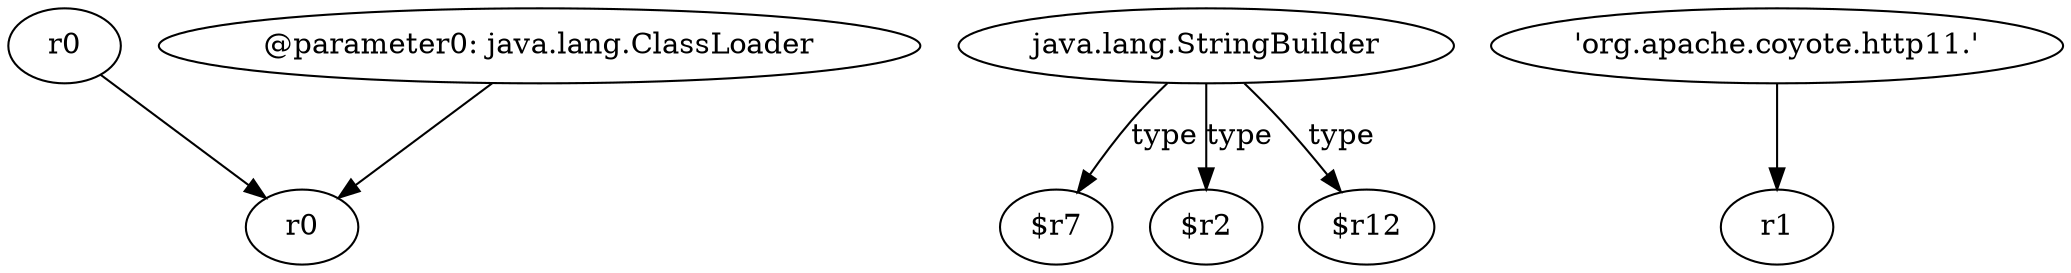 digraph g {
0[label="r0"]
1[label="r0"]
0->1[label=""]
2[label="java.lang.StringBuilder"]
3[label="$r7"]
2->3[label="type"]
4[label="@parameter0: java.lang.ClassLoader"]
4->1[label=""]
5[label="'org.apache.coyote.http11.'"]
6[label="r1"]
5->6[label=""]
7[label="$r2"]
2->7[label="type"]
8[label="$r12"]
2->8[label="type"]
}